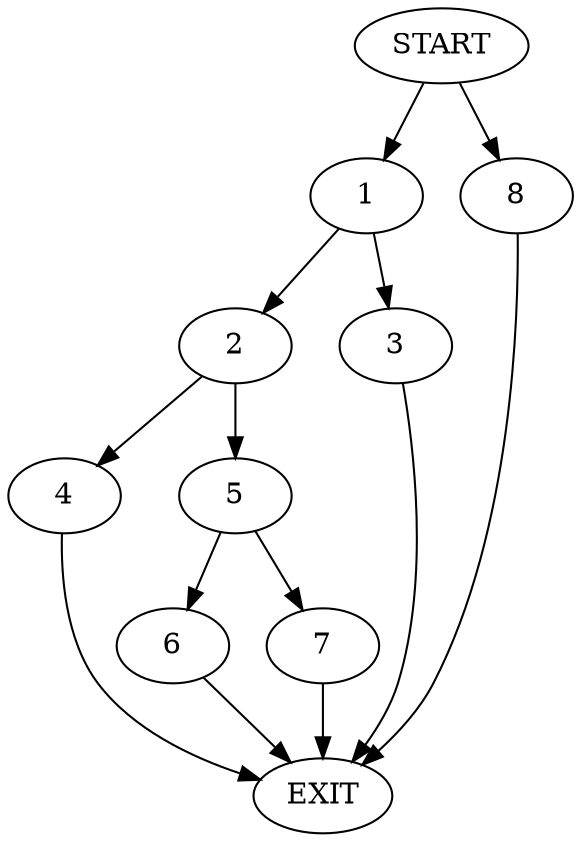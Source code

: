 digraph {
0 [label="START"]
9 [label="EXIT"]
0 -> 1
1 -> 2
1 -> 3
2 -> 4
2 -> 5
3 -> 9
4 -> 9
5 -> 6
5 -> 7
6 -> 9
7 -> 9
0 -> 8
8 -> 9
}
